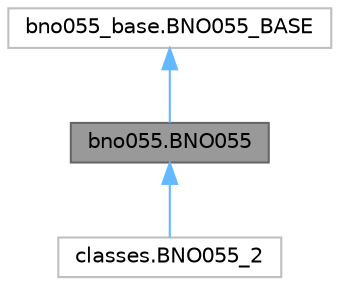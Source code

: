 digraph "bno055.BNO055"
{
 // LATEX_PDF_SIZE
  bgcolor="transparent";
  edge [fontname=Helvetica,fontsize=10,labelfontname=Helvetica,labelfontsize=10];
  node [fontname=Helvetica,fontsize=10,shape=box,height=0.2,width=0.4];
  Node1 [id="Node000001",label="bno055.BNO055",height=0.2,width=0.4,color="gray40", fillcolor="grey60", style="filled", fontcolor="black",tooltip=" "];
  Node2 -> Node1 [id="edge1_Node000001_Node000002",dir="back",color="steelblue1",style="solid",tooltip=" "];
  Node2 [id="Node000002",label="bno055_base.BNO055_BASE",height=0.2,width=0.4,color="grey75", fillcolor="white", style="filled",URL="$classbno055__base_1_1_b_n_o055___b_a_s_e.html",tooltip=" "];
  Node1 -> Node3 [id="edge2_Node000001_Node000003",dir="back",color="steelblue1",style="solid",tooltip=" "];
  Node3 [id="Node000003",label="classes.BNO055_2",height=0.2,width=0.4,color="grey75", fillcolor="white", style="filled",URL="$classclasses_1_1_b_n_o055__2.html",tooltip=" "];
}
